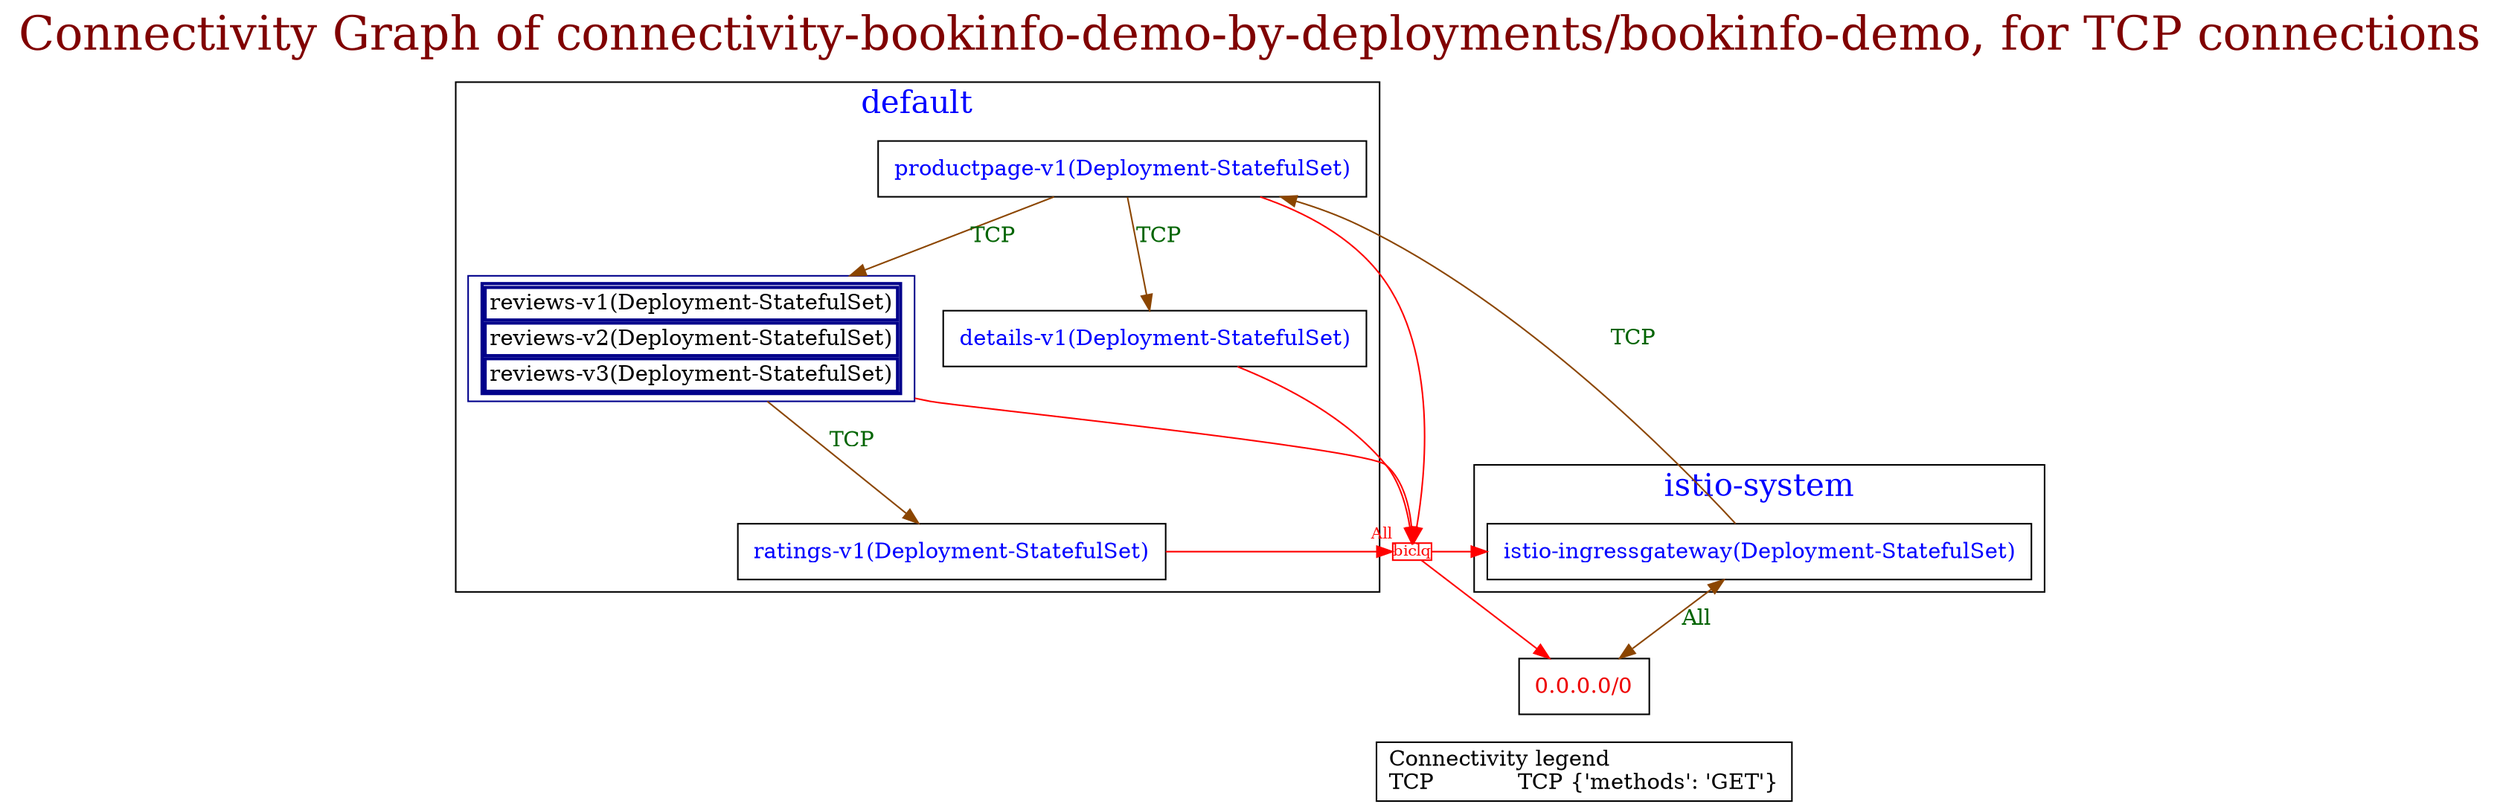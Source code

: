 // The Connectivity Graph of connectivity-bookinfo-demo-by-deployments/bookinfo-demo, for TCP connections
digraph {
	label="Connectivity Graph of connectivity-bookinfo-demo-by-deployments/bookinfo-demo, for TCP connections"	labelloc = "t"
	fontsize=30
	fontcolor=webmaroon
{
	dict_box [label="Connectivity legend\lTCP            TCP {'methods': 'GET'}\l" shape=box]
 rank=sink
}
	"0.0.0.0/0" [label=<<table border="0" cellspacing="0"><tr><td>0.0.0.0/0</td></tr></table>> shape=box fontcolor=red2]
	"biclique_All0" [shape=box fontcolor=red color=red width=0.3 height=0.1 label=biclq fontsize=10 margin=0  xlabel="All"]
subgraph cluster_default_namespace{
	label="default"
	fontsize=20
	fontcolor=blue
	"default/details-v1(Deployment-StatefulSet)" [label=<<table border="0" cellspacing="0"><tr><td>details-v1(Deployment-StatefulSet)</td></tr></table>> shape=box fontcolor=blue]
	"default/productpage-v1(Deployment-StatefulSet)" [label=<<table border="0" cellspacing="0"><tr><td>productpage-v1(Deployment-StatefulSet)</td></tr></table>> shape=box fontcolor=blue]
	"default/ratings-v1(Deployment-StatefulSet)" [label=<<table border="0" cellspacing="0"><tr><td>ratings-v1(Deployment-StatefulSet)</td></tr></table>> shape=box fontcolor=blue]
	"default/reviews-v1(Deployment-StatefulSet)" [label=<<table border="2" cellspacing="0"><tr><td>reviews-v1(Deployment-StatefulSet)</td></tr><tr><td>reviews-v2(Deployment-StatefulSet)</td></tr><tr><td>reviews-v3(Deployment-StatefulSet)</td></tr></table>> shape=box color=darkblue]
}
subgraph cluster_istio_system_namespace{
	label="istio-system"
	fontsize=20
	fontcolor=blue
	"istio-system/istio-ingressgateway(Deployment-StatefulSet)" [label=<<table border="0" cellspacing="0"><tr><td>istio-ingressgateway(Deployment-StatefulSet)</td></tr></table>> shape=box fontcolor=blue]
}
	"biclique_All0" -> "0.0.0.0/0"[ color=red fontcolor=darkgreen dir=both arrowhead=normal arrowtail=none]
	"biclique_All0" -> "istio-system/istio-ingressgateway(Deployment-StatefulSet)"[ color=red fontcolor=darkgreen dir=both arrowhead=normal arrowtail=none]
	"default/details-v1(Deployment-StatefulSet)" -> "biclique_All0"[ color=red fontcolor=darkgreen dir=both arrowhead=normal arrowtail=none]
	"default/productpage-v1(Deployment-StatefulSet)" -> "biclique_All0"[ color=red fontcolor=darkgreen dir=both arrowhead=normal arrowtail=none]
	"default/productpage-v1(Deployment-StatefulSet)" -> "default/details-v1(Deployment-StatefulSet)"[label="TCP" color=darkorange4 fontcolor=darkgreen dir=both arrowhead=normal arrowtail=none]
	"default/productpage-v1(Deployment-StatefulSet)" -> "default/reviews-v1(Deployment-StatefulSet)"[label="TCP" color=darkorange4 fontcolor=darkgreen dir=both arrowhead=normal arrowtail=none]
	"default/ratings-v1(Deployment-StatefulSet)" -> "biclique_All0"[ color=red fontcolor=darkgreen dir=both arrowhead=normal arrowtail=none]
	"default/reviews-v1(Deployment-StatefulSet)" -> "biclique_All0"[ color=red fontcolor=darkgreen dir=both arrowhead=normal arrowtail=none]
	"default/reviews-v1(Deployment-StatefulSet)" -> "default/ratings-v1(Deployment-StatefulSet)"[label="TCP" color=darkorange4 fontcolor=darkgreen dir=both arrowhead=normal arrowtail=none]
	"istio-system/istio-ingressgateway(Deployment-StatefulSet)" -> "0.0.0.0/0"[label="All" color=darkorange4 fontcolor=darkgreen dir=both arrowhead=normal arrowtail=normal]
	"istio-system/istio-ingressgateway(Deployment-StatefulSet)" -> "default/productpage-v1(Deployment-StatefulSet)"[label="TCP" color=darkorange4 fontcolor=darkgreen dir=both arrowhead=normal arrowtail=none]
}
// The Connectivity Graph of connectivity-bookinfo-demo-by-deployments/bookinfo-demo, for non-TCP connections
digraph {
	label="Connectivity Graph of connectivity-bookinfo-demo-by-deployments/bookinfo-demo, for non-TCP connections"	labelloc = "t"
	fontsize=30
	fontcolor=webmaroon
	"0.0.0.0/0" [label=<<table border="0" cellspacing="0"><tr><td>0.0.0.0/0</td></tr></table>> shape=box fontcolor=red2]
subgraph cluster_default_namespace{
	label="default"
	fontsize=20
	fontcolor=blue
	"default/details-v1(Deployment-StatefulSet)" [label=<<table border="2" cellspacing="0"><tr><td>reviews-v1(Deployment-StatefulSet)</td></tr><tr><td>ratings-v1(Deployment-StatefulSet)</td></tr><tr><td>productpage-v1(Deployment-StatefulSet)</td></tr><tr><td>reviews-v3(Deployment-StatefulSet)</td></tr><tr><td>details-v1(Deployment-StatefulSet)</td></tr><tr><td>reviews-v2(Deployment-StatefulSet)</td></tr></table>> shape=box color=darkblue]
}
subgraph cluster_istio_system_namespace{
	label="istio-system"
	fontsize=20
	fontcolor=blue
	"istio-system/istio-ingressgateway(Deployment-StatefulSet)" [label=<<table border="0" cellspacing="0"><tr><td>istio-ingressgateway(Deployment-StatefulSet)</td></tr></table>> shape=box fontcolor=blue]
}
	"default/details-v1(Deployment-StatefulSet)" -> "0.0.0.0/0"[label="All" color=darkorange4 fontcolor=darkgreen dir=both arrowhead=normal arrowtail=normal]
	"default/details-v1(Deployment-StatefulSet)" -> "default/details-v1(Deployment-StatefulSet)"[label="All" color=darkorange4 fontcolor=darkgreen dir=both arrowhead=normal arrowtail=normal]
	"istio-system/istio-ingressgateway(Deployment-StatefulSet)" -> "0.0.0.0/0"[label="All" color=darkorange4 fontcolor=darkgreen dir=both arrowhead=normal arrowtail=normal]
	"istio-system/istio-ingressgateway(Deployment-StatefulSet)" -> "default/details-v1(Deployment-StatefulSet)"[label="All" color=darkorange4 fontcolor=darkgreen dir=both arrowhead=normal arrowtail=normal]
}
